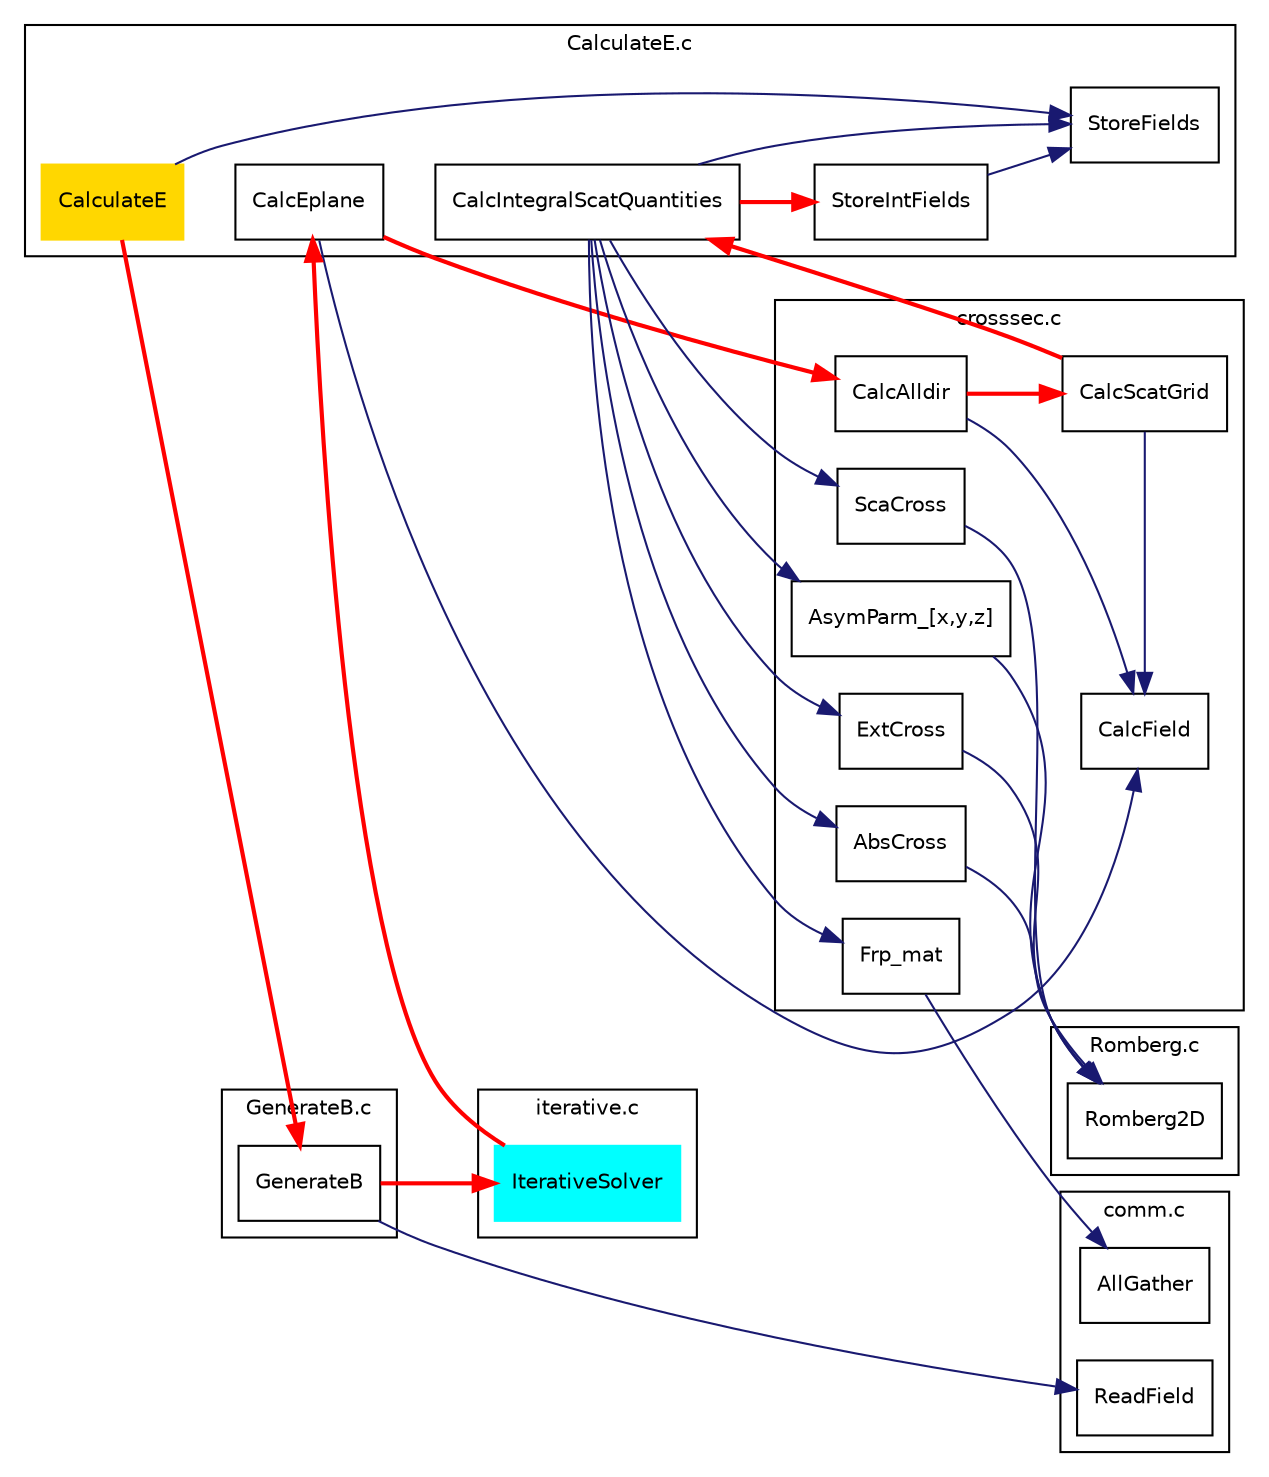 digraph calcE
{
	rankdir=LR
	edge [color=midnightblue]
	node [fontname=Helvetica,fontsize=10,shape=box];
	fontname=Helvetica
	fontsize=10
	ranksep=.35
	
	subgraph cluster_calcE {
		CalculateE [style=filled,color=gold]
		CalculateE -> StoreFields
		StoreIntFields -> StoreFields
		CalculateE -> CalcEplane -> CalcIntegralScatQuantities [style=invis]		
		label = "CalculateE.c";
	}
	subgraph cluster_iter {
		IterativeSolver [style=filled,color=cyan]
		label = "iterative.c";
	}
	subgraph cluster_beam {
		GenerateB
		label = "GenerateB.c";
	}
	subgraph cluster_comm {
		ReadField
		StoreFields
		AllGather
		label = "comm.c";
	}
	subgraph cluster_cs {
		CalcAlldir -> CalcField
		CalcScatGrid -> CalcField [constraint=false]
		ExtCross
		AbsCross
		ScaCross
		"AsymParm_[x,y,z]"
		Frp_mat
		label = "crosssec.c";
	}
	subgraph cluster_romberg {
		Romberg2D
		label = "Romberg.c";
	}

	CalculateE -> GenerateB -> IterativeSolver -> CalcEplane -> CalcAlldir -> CalcScatGrid -> CalcIntegralScatQuantities -> StoreIntFields [color=red,style=bold]
	
	GenerateB -> ReadField
	CalcEplane -> CalcField
	CalcIntegralScatQuantities -> ExtCross -> Romberg2D
	CalcIntegralScatQuantities -> AbsCross -> Romberg2D
	CalcIntegralScatQuantities -> ScaCross -> Romberg2D
	CalcIntegralScatQuantities -> "AsymParm_[x,y,z]" -> Romberg2D
	CalcIntegralScatQuantities -> Frp_mat -> AllGather
	CalcIntegralScatQuantities -> StoreFields
}